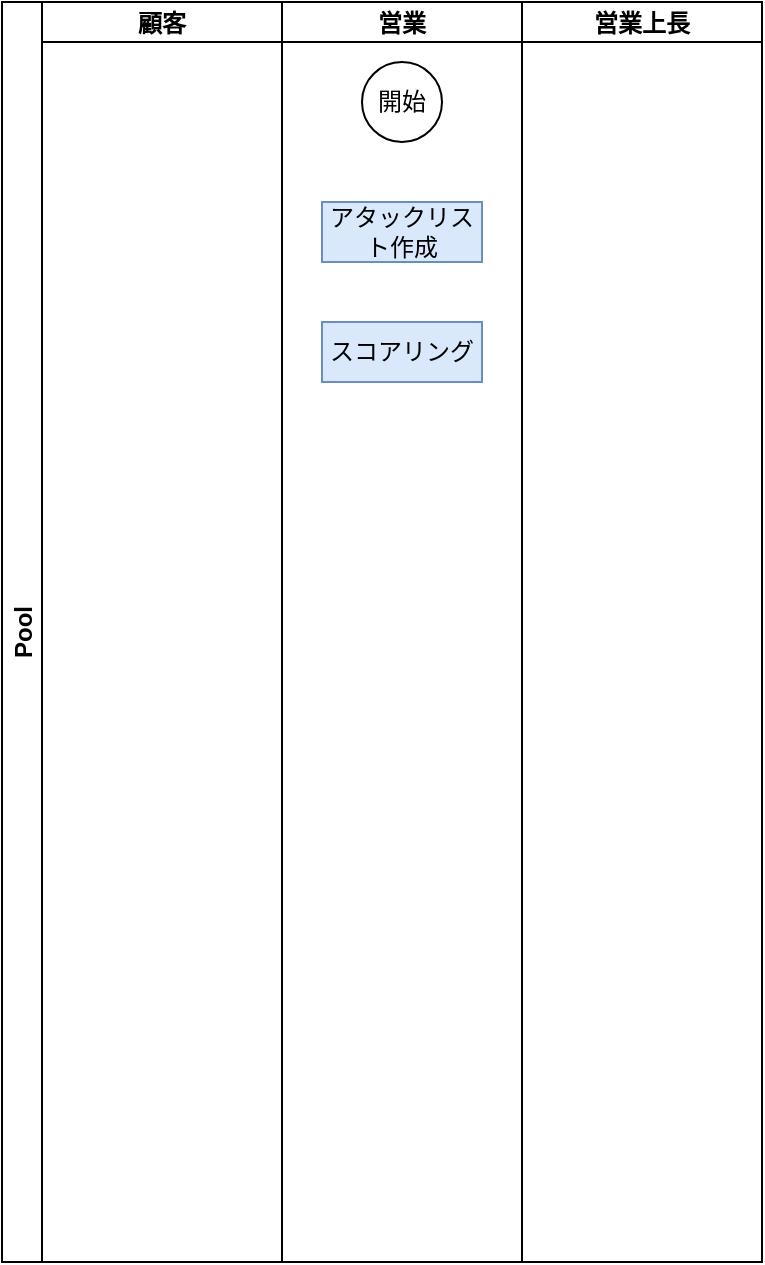 <mxfile version="21.3.8" type="github">
  <diagram name="ページ1" id="HAY_1o683OfQyKApigb7">
    <mxGraphModel dx="397" dy="242" grid="1" gridSize="10" guides="1" tooltips="1" connect="1" arrows="1" fold="1" page="1" pageScale="1" pageWidth="827" pageHeight="1169" math="0" shadow="0">
      <root>
        <mxCell id="0" />
        <mxCell id="1" parent="0" />
        <mxCell id="MxR2uMTwniyg6m4cQqe6-1" value="Pool" style="swimlane;childLayout=stackLayout;resizeParent=1;resizeParentMax=0;startSize=20;horizontal=0;horizontalStack=1;" parent="1" vertex="1">
          <mxGeometry x="220" y="10" width="380" height="630" as="geometry" />
        </mxCell>
        <mxCell id="MxR2uMTwniyg6m4cQqe6-2" value="顧客" style="swimlane;startSize=20;" parent="MxR2uMTwniyg6m4cQqe6-1" vertex="1">
          <mxGeometry x="20" width="120" height="630" as="geometry" />
        </mxCell>
        <mxCell id="MxR2uMTwniyg6m4cQqe6-3" value="営業" style="swimlane;startSize=20;" parent="MxR2uMTwniyg6m4cQqe6-1" vertex="1">
          <mxGeometry x="140" width="120" height="630" as="geometry" />
        </mxCell>
        <mxCell id="24TYhoDVHIwEU7OWZ8Aj-1" value="開始" style="ellipse;whiteSpace=wrap;html=1;aspect=fixed;" vertex="1" parent="MxR2uMTwniyg6m4cQqe6-3">
          <mxGeometry x="40" y="30" width="40" height="40" as="geometry" />
        </mxCell>
        <mxCell id="24TYhoDVHIwEU7OWZ8Aj-2" value="アタックリスト作成" style="rounded=0;whiteSpace=wrap;html=1;fillColor=#dae8fc;strokeColor=#6c8ebf;" vertex="1" parent="MxR2uMTwniyg6m4cQqe6-3">
          <mxGeometry x="20" y="100" width="80" height="30" as="geometry" />
        </mxCell>
        <mxCell id="24TYhoDVHIwEU7OWZ8Aj-3" value="スコアリング" style="rounded=0;whiteSpace=wrap;html=1;fillColor=#dae8fc;strokeColor=#6c8ebf;" vertex="1" parent="MxR2uMTwniyg6m4cQqe6-3">
          <mxGeometry x="20" y="160" width="80" height="30" as="geometry" />
        </mxCell>
        <mxCell id="MxR2uMTwniyg6m4cQqe6-4" value="営業上長" style="swimlane;startSize=20;" parent="MxR2uMTwniyg6m4cQqe6-1" vertex="1">
          <mxGeometry x="260" width="120" height="630" as="geometry" />
        </mxCell>
      </root>
    </mxGraphModel>
  </diagram>
</mxfile>
